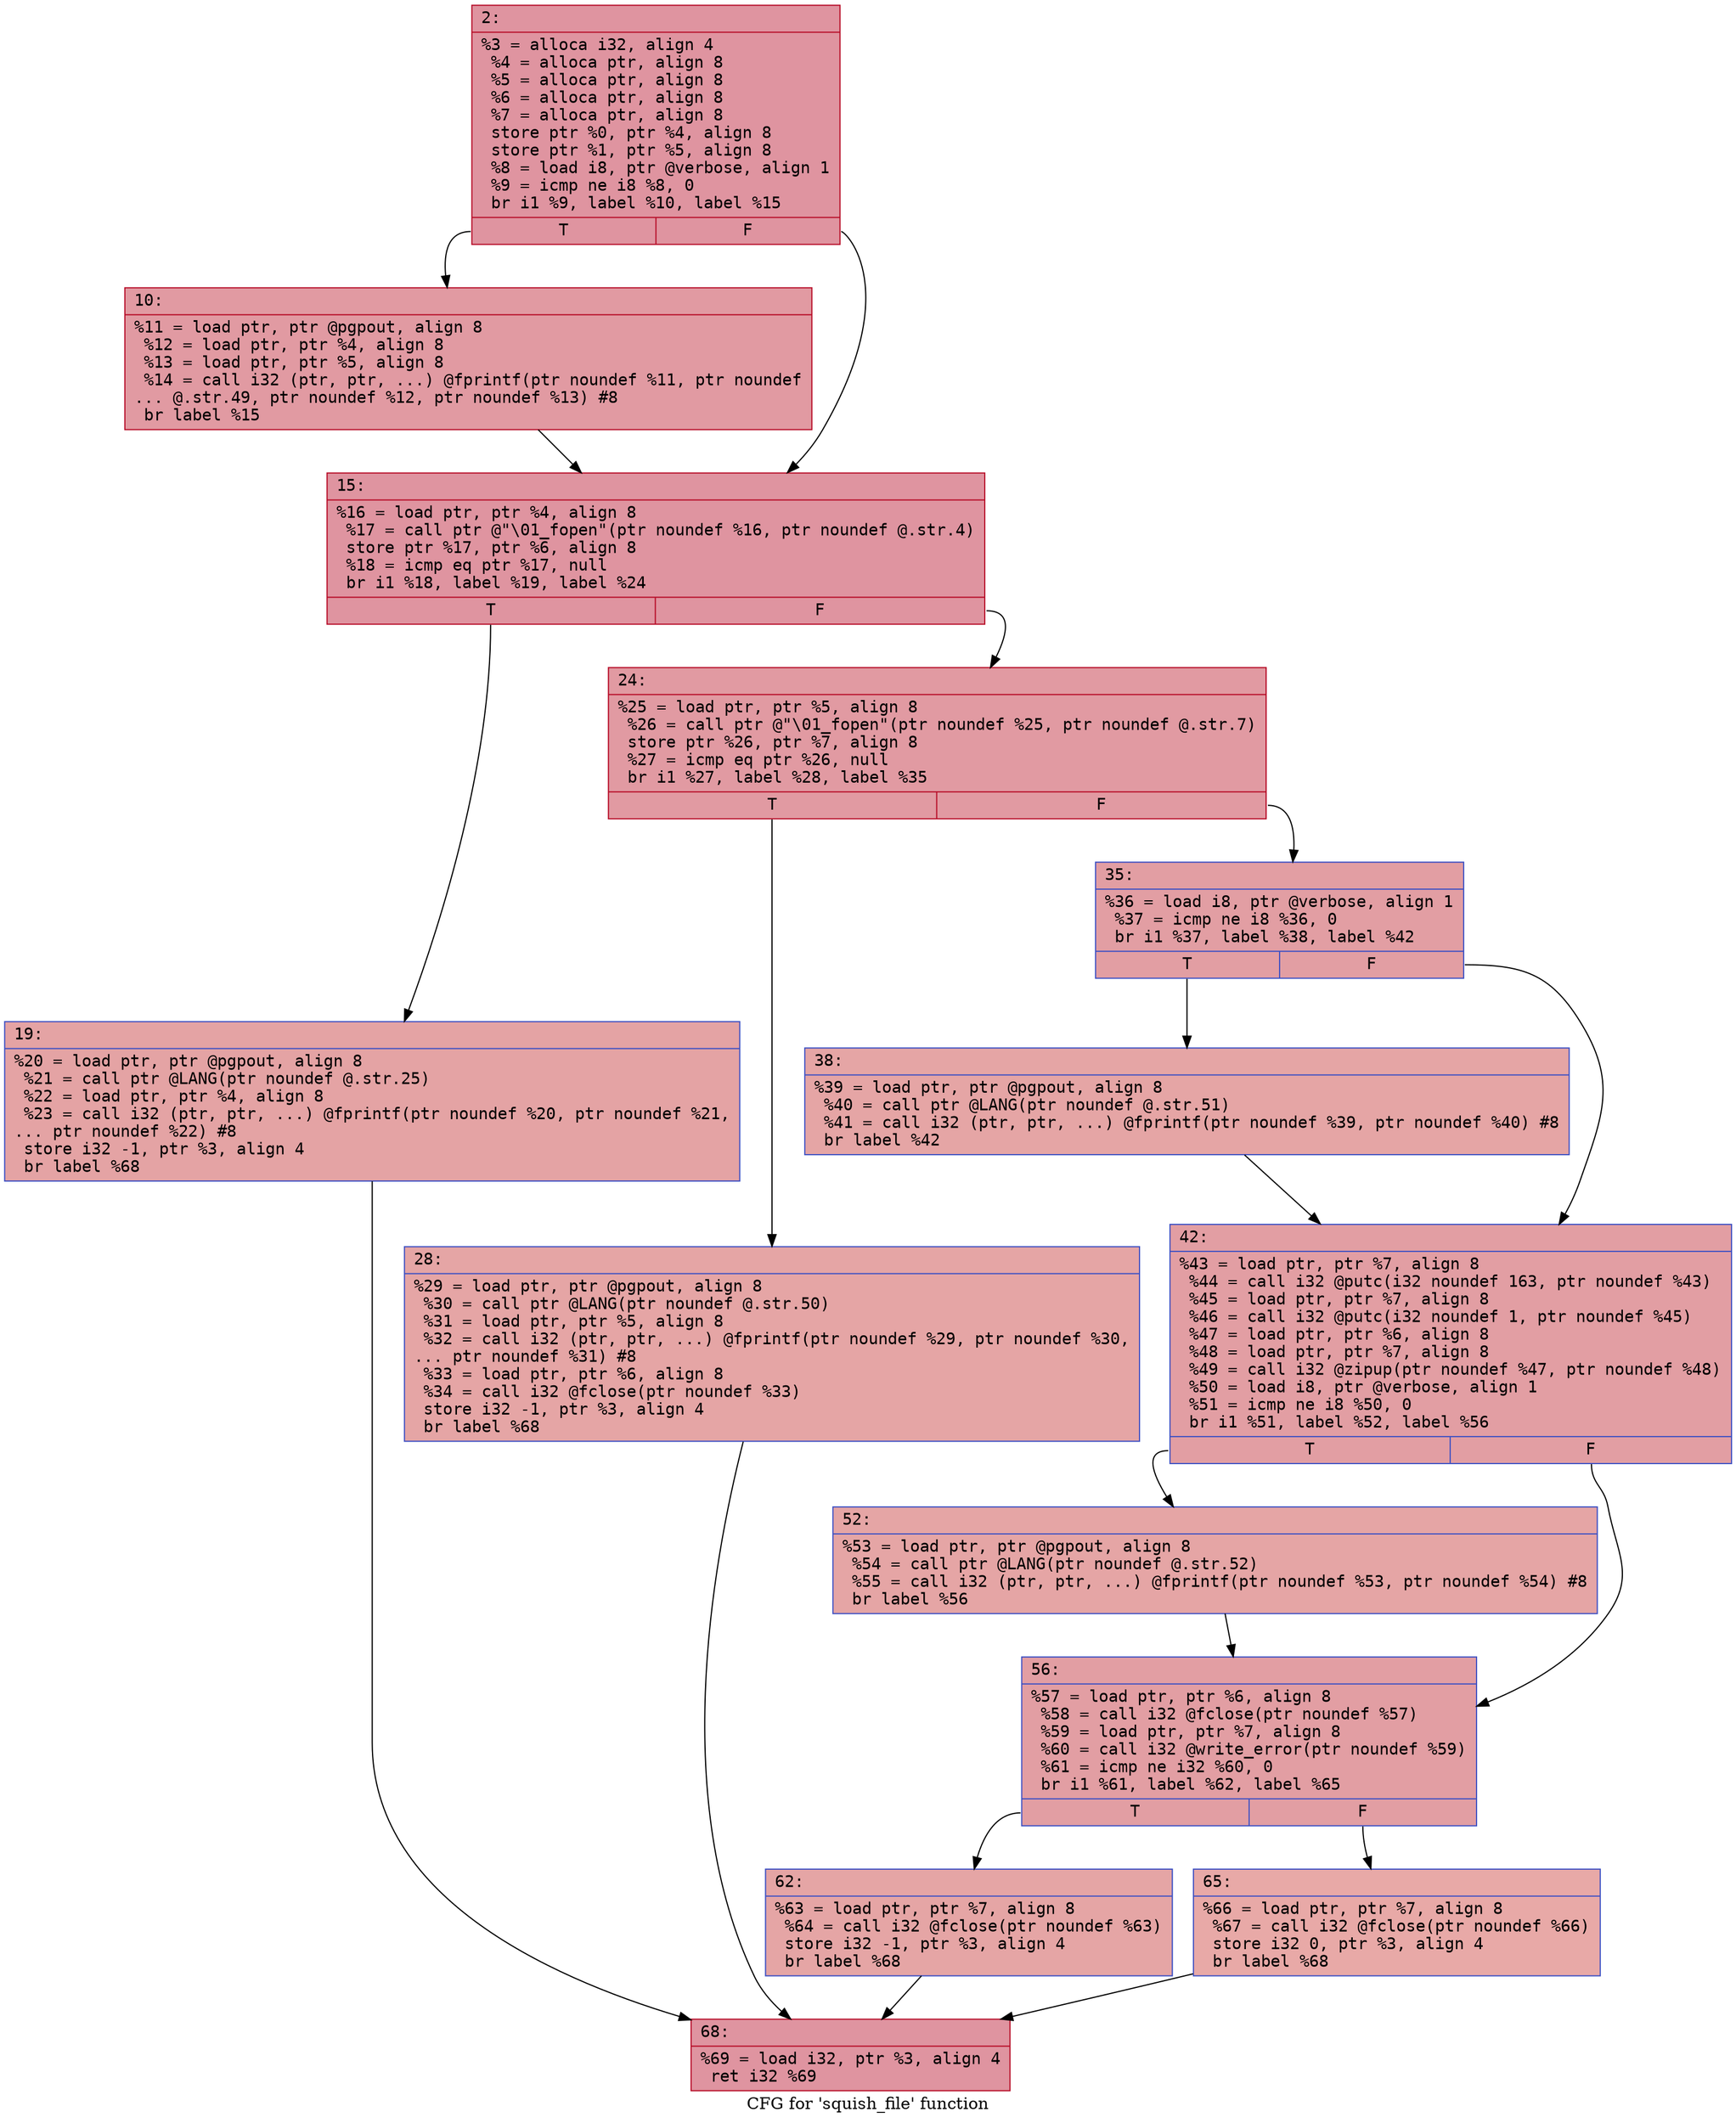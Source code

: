 digraph "CFG for 'squish_file' function" {
	label="CFG for 'squish_file' function";

	Node0x6000002a69e0 [shape=record,color="#b70d28ff", style=filled, fillcolor="#b70d2870" fontname="Courier",label="{2:\l|  %3 = alloca i32, align 4\l  %4 = alloca ptr, align 8\l  %5 = alloca ptr, align 8\l  %6 = alloca ptr, align 8\l  %7 = alloca ptr, align 8\l  store ptr %0, ptr %4, align 8\l  store ptr %1, ptr %5, align 8\l  %8 = load i8, ptr @verbose, align 1\l  %9 = icmp ne i8 %8, 0\l  br i1 %9, label %10, label %15\l|{<s0>T|<s1>F}}"];
	Node0x6000002a69e0:s0 -> Node0x6000002a6a30[tooltip="2 -> 10\nProbability 62.50%" ];
	Node0x6000002a69e0:s1 -> Node0x6000002a6a80[tooltip="2 -> 15\nProbability 37.50%" ];
	Node0x6000002a6a30 [shape=record,color="#b70d28ff", style=filled, fillcolor="#bb1b2c70" fontname="Courier",label="{10:\l|  %11 = load ptr, ptr @pgpout, align 8\l  %12 = load ptr, ptr %4, align 8\l  %13 = load ptr, ptr %5, align 8\l  %14 = call i32 (ptr, ptr, ...) @fprintf(ptr noundef %11, ptr noundef\l... @.str.49, ptr noundef %12, ptr noundef %13) #8\l  br label %15\l}"];
	Node0x6000002a6a30 -> Node0x6000002a6a80[tooltip="10 -> 15\nProbability 100.00%" ];
	Node0x6000002a6a80 [shape=record,color="#b70d28ff", style=filled, fillcolor="#b70d2870" fontname="Courier",label="{15:\l|  %16 = load ptr, ptr %4, align 8\l  %17 = call ptr @\"\\01_fopen\"(ptr noundef %16, ptr noundef @.str.4)\l  store ptr %17, ptr %6, align 8\l  %18 = icmp eq ptr %17, null\l  br i1 %18, label %19, label %24\l|{<s0>T|<s1>F}}"];
	Node0x6000002a6a80:s0 -> Node0x6000002a6ad0[tooltip="15 -> 19\nProbability 37.50%" ];
	Node0x6000002a6a80:s1 -> Node0x6000002a6b20[tooltip="15 -> 24\nProbability 62.50%" ];
	Node0x6000002a6ad0 [shape=record,color="#3d50c3ff", style=filled, fillcolor="#c32e3170" fontname="Courier",label="{19:\l|  %20 = load ptr, ptr @pgpout, align 8\l  %21 = call ptr @LANG(ptr noundef @.str.25)\l  %22 = load ptr, ptr %4, align 8\l  %23 = call i32 (ptr, ptr, ...) @fprintf(ptr noundef %20, ptr noundef %21,\l... ptr noundef %22) #8\l  store i32 -1, ptr %3, align 4\l  br label %68\l}"];
	Node0x6000002a6ad0 -> Node0x6000002a6df0[tooltip="19 -> 68\nProbability 100.00%" ];
	Node0x6000002a6b20 [shape=record,color="#b70d28ff", style=filled, fillcolor="#bb1b2c70" fontname="Courier",label="{24:\l|  %25 = load ptr, ptr %5, align 8\l  %26 = call ptr @\"\\01_fopen\"(ptr noundef %25, ptr noundef @.str.7)\l  store ptr %26, ptr %7, align 8\l  %27 = icmp eq ptr %26, null\l  br i1 %27, label %28, label %35\l|{<s0>T|<s1>F}}"];
	Node0x6000002a6b20:s0 -> Node0x6000002a6b70[tooltip="24 -> 28\nProbability 37.50%" ];
	Node0x6000002a6b20:s1 -> Node0x6000002a6bc0[tooltip="24 -> 35\nProbability 62.50%" ];
	Node0x6000002a6b70 [shape=record,color="#3d50c3ff", style=filled, fillcolor="#c5333470" fontname="Courier",label="{28:\l|  %29 = load ptr, ptr @pgpout, align 8\l  %30 = call ptr @LANG(ptr noundef @.str.50)\l  %31 = load ptr, ptr %5, align 8\l  %32 = call i32 (ptr, ptr, ...) @fprintf(ptr noundef %29, ptr noundef %30,\l... ptr noundef %31) #8\l  %33 = load ptr, ptr %6, align 8\l  %34 = call i32 @fclose(ptr noundef %33)\l  store i32 -1, ptr %3, align 4\l  br label %68\l}"];
	Node0x6000002a6b70 -> Node0x6000002a6df0[tooltip="28 -> 68\nProbability 100.00%" ];
	Node0x6000002a6bc0 [shape=record,color="#3d50c3ff", style=filled, fillcolor="#be242e70" fontname="Courier",label="{35:\l|  %36 = load i8, ptr @verbose, align 1\l  %37 = icmp ne i8 %36, 0\l  br i1 %37, label %38, label %42\l|{<s0>T|<s1>F}}"];
	Node0x6000002a6bc0:s0 -> Node0x6000002a6c10[tooltip="35 -> 38\nProbability 62.50%" ];
	Node0x6000002a6bc0:s1 -> Node0x6000002a6c60[tooltip="35 -> 42\nProbability 37.50%" ];
	Node0x6000002a6c10 [shape=record,color="#3d50c3ff", style=filled, fillcolor="#c5333470" fontname="Courier",label="{38:\l|  %39 = load ptr, ptr @pgpout, align 8\l  %40 = call ptr @LANG(ptr noundef @.str.51)\l  %41 = call i32 (ptr, ptr, ...) @fprintf(ptr noundef %39, ptr noundef %40) #8\l  br label %42\l}"];
	Node0x6000002a6c10 -> Node0x6000002a6c60[tooltip="38 -> 42\nProbability 100.00%" ];
	Node0x6000002a6c60 [shape=record,color="#3d50c3ff", style=filled, fillcolor="#be242e70" fontname="Courier",label="{42:\l|  %43 = load ptr, ptr %7, align 8\l  %44 = call i32 @putc(i32 noundef 163, ptr noundef %43)\l  %45 = load ptr, ptr %7, align 8\l  %46 = call i32 @putc(i32 noundef 1, ptr noundef %45)\l  %47 = load ptr, ptr %6, align 8\l  %48 = load ptr, ptr %7, align 8\l  %49 = call i32 @zipup(ptr noundef %47, ptr noundef %48)\l  %50 = load i8, ptr @verbose, align 1\l  %51 = icmp ne i8 %50, 0\l  br i1 %51, label %52, label %56\l|{<s0>T|<s1>F}}"];
	Node0x6000002a6c60:s0 -> Node0x6000002a6cb0[tooltip="42 -> 52\nProbability 62.50%" ];
	Node0x6000002a6c60:s1 -> Node0x6000002a6d00[tooltip="42 -> 56\nProbability 37.50%" ];
	Node0x6000002a6cb0 [shape=record,color="#3d50c3ff", style=filled, fillcolor="#c5333470" fontname="Courier",label="{52:\l|  %53 = load ptr, ptr @pgpout, align 8\l  %54 = call ptr @LANG(ptr noundef @.str.52)\l  %55 = call i32 (ptr, ptr, ...) @fprintf(ptr noundef %53, ptr noundef %54) #8\l  br label %56\l}"];
	Node0x6000002a6cb0 -> Node0x6000002a6d00[tooltip="52 -> 56\nProbability 100.00%" ];
	Node0x6000002a6d00 [shape=record,color="#3d50c3ff", style=filled, fillcolor="#be242e70" fontname="Courier",label="{56:\l|  %57 = load ptr, ptr %6, align 8\l  %58 = call i32 @fclose(ptr noundef %57)\l  %59 = load ptr, ptr %7, align 8\l  %60 = call i32 @write_error(ptr noundef %59)\l  %61 = icmp ne i32 %60, 0\l  br i1 %61, label %62, label %65\l|{<s0>T|<s1>F}}"];
	Node0x6000002a6d00:s0 -> Node0x6000002a6d50[tooltip="56 -> 62\nProbability 62.50%" ];
	Node0x6000002a6d00:s1 -> Node0x6000002a6da0[tooltip="56 -> 65\nProbability 37.50%" ];
	Node0x6000002a6d50 [shape=record,color="#3d50c3ff", style=filled, fillcolor="#c5333470" fontname="Courier",label="{62:\l|  %63 = load ptr, ptr %7, align 8\l  %64 = call i32 @fclose(ptr noundef %63)\l  store i32 -1, ptr %3, align 4\l  br label %68\l}"];
	Node0x6000002a6d50 -> Node0x6000002a6df0[tooltip="62 -> 68\nProbability 100.00%" ];
	Node0x6000002a6da0 [shape=record,color="#3d50c3ff", style=filled, fillcolor="#ca3b3770" fontname="Courier",label="{65:\l|  %66 = load ptr, ptr %7, align 8\l  %67 = call i32 @fclose(ptr noundef %66)\l  store i32 0, ptr %3, align 4\l  br label %68\l}"];
	Node0x6000002a6da0 -> Node0x6000002a6df0[tooltip="65 -> 68\nProbability 100.00%" ];
	Node0x6000002a6df0 [shape=record,color="#b70d28ff", style=filled, fillcolor="#b70d2870" fontname="Courier",label="{68:\l|  %69 = load i32, ptr %3, align 4\l  ret i32 %69\l}"];
}
